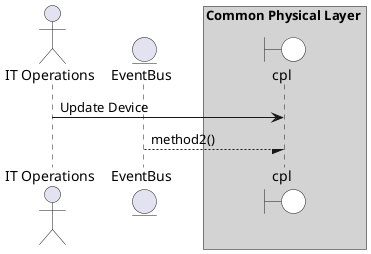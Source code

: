 @startuml

actor "IT Operations"


entity EventBus

box Common Physical Layer #lightgray
    boundary cpl #white
end box



"IT Operations" -> cpl: Update Device




EventBus --/ cpl : method2()
@enduml
